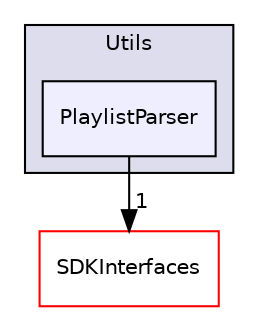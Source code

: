 digraph "/workplace/avs-device-sdk/AVSCommon/Utils/include/AVSCommon/Utils/PlaylistParser" {
  compound=true
  node [ fontsize="10", fontname="Helvetica"];
  edge [ labelfontsize="10", labelfontname="Helvetica"];
  subgraph clusterdir_ee116be5d1129358ffaec72096859541 {
    graph [ bgcolor="#ddddee", pencolor="black", label="Utils" fontname="Helvetica", fontsize="10", URL="dir_ee116be5d1129358ffaec72096859541.html"]
  dir_24c3f910f9d895f5de3568ccc8f968a4 [shape=box, label="PlaylistParser", style="filled", fillcolor="#eeeeff", pencolor="black", URL="dir_24c3f910f9d895f5de3568ccc8f968a4.html"];
  }
  dir_97afc8111b754cf401b73024f872f45d [shape=box label="SDKInterfaces" fillcolor="white" style="filled" color="red" URL="dir_97afc8111b754cf401b73024f872f45d.html"];
  dir_24c3f910f9d895f5de3568ccc8f968a4->dir_97afc8111b754cf401b73024f872f45d [headlabel="1", labeldistance=1.5 headhref="dir_000096_000016.html"];
}
